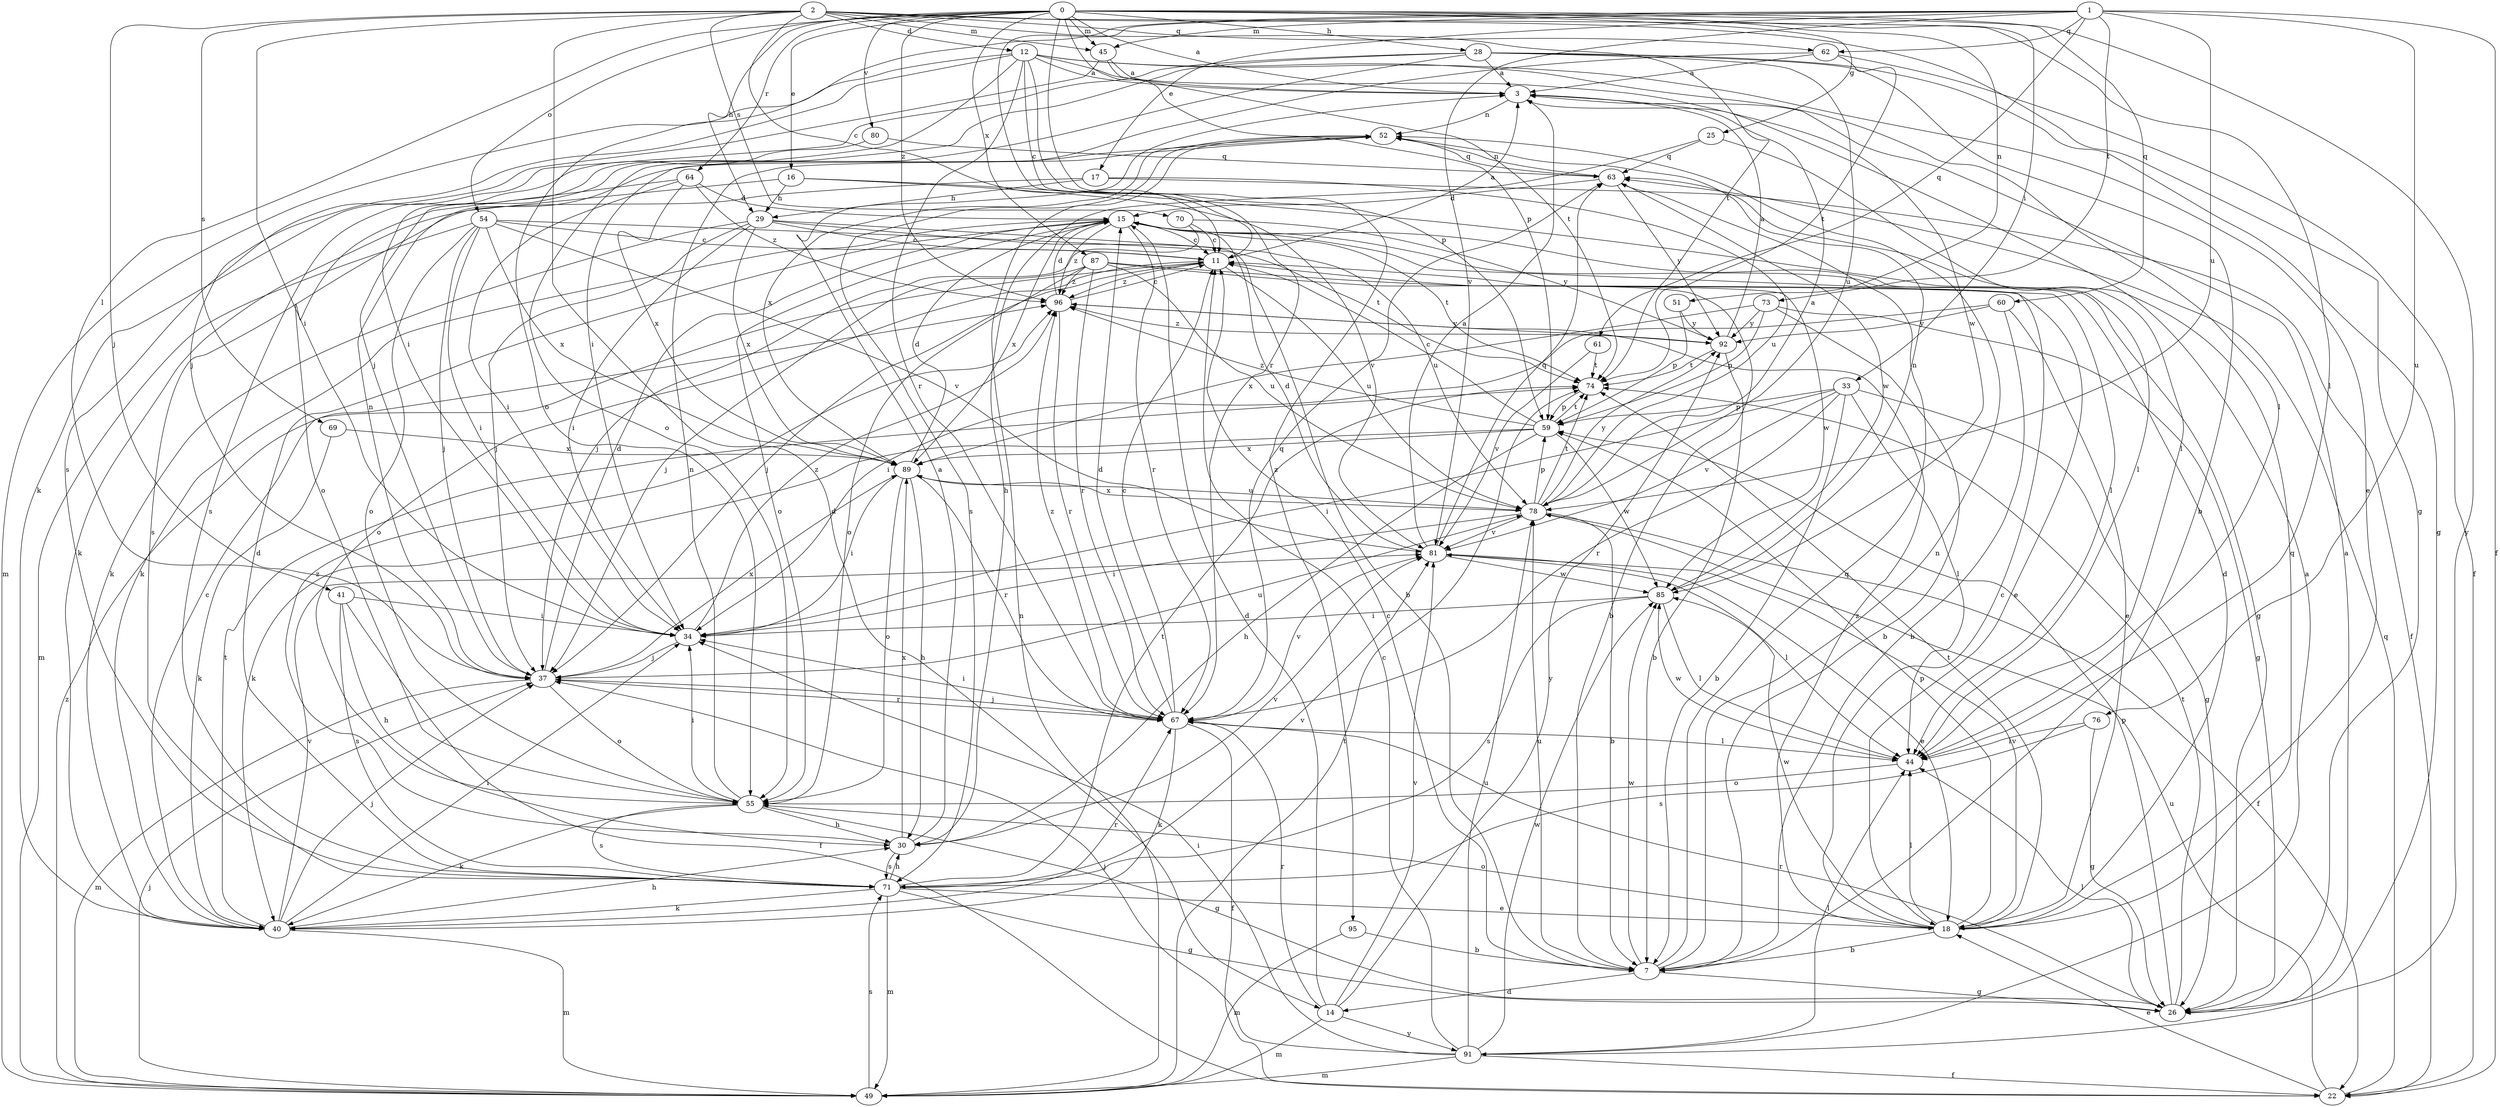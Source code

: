 strict digraph  {
0;
1;
2;
3;
7;
11;
12;
14;
15;
16;
17;
18;
22;
25;
26;
28;
29;
30;
33;
34;
37;
40;
41;
44;
45;
49;
51;
52;
54;
55;
59;
60;
61;
62;
63;
64;
67;
69;
70;
71;
73;
74;
76;
78;
80;
81;
85;
87;
89;
91;
92;
95;
96;
0 -> 3  [label=a];
0 -> 16  [label=e];
0 -> 25  [label=g];
0 -> 28  [label=h];
0 -> 29  [label=h];
0 -> 33  [label=i];
0 -> 41  [label=l];
0 -> 45  [label=m];
0 -> 51  [label=n];
0 -> 54  [label=o];
0 -> 59  [label=p];
0 -> 60  [label=q];
0 -> 64  [label=r];
0 -> 80  [label=v];
0 -> 87  [label=x];
0 -> 91  [label=y];
0 -> 95  [label=z];
0 -> 96  [label=z];
1 -> 17  [label=e];
1 -> 22  [label=f];
1 -> 45  [label=m];
1 -> 55  [label=o];
1 -> 61  [label=q];
1 -> 62  [label=q];
1 -> 67  [label=r];
1 -> 73  [label=t];
1 -> 76  [label=u];
1 -> 78  [label=u];
1 -> 81  [label=v];
2 -> 11  [label=c];
2 -> 12  [label=d];
2 -> 14  [label=d];
2 -> 26  [label=g];
2 -> 34  [label=i];
2 -> 37  [label=j];
2 -> 44  [label=l];
2 -> 45  [label=m];
2 -> 62  [label=q];
2 -> 69  [label=s];
2 -> 70  [label=s];
2 -> 74  [label=t];
3 -> 52  [label=n];
7 -> 11  [label=c];
7 -> 14  [label=d];
7 -> 26  [label=g];
7 -> 52  [label=n];
7 -> 63  [label=q];
7 -> 78  [label=u];
7 -> 85  [label=w];
11 -> 3  [label=a];
11 -> 37  [label=j];
11 -> 55  [label=o];
11 -> 78  [label=u];
11 -> 85  [label=w];
11 -> 96  [label=z];
12 -> 3  [label=a];
12 -> 11  [label=c];
12 -> 18  [label=e];
12 -> 34  [label=i];
12 -> 37  [label=j];
12 -> 44  [label=l];
12 -> 49  [label=m];
12 -> 59  [label=p];
12 -> 67  [label=r];
12 -> 85  [label=w];
14 -> 15  [label=d];
14 -> 49  [label=m];
14 -> 67  [label=r];
14 -> 81  [label=v];
14 -> 91  [label=y];
14 -> 92  [label=y];
15 -> 11  [label=c];
15 -> 26  [label=g];
15 -> 40  [label=k];
15 -> 44  [label=l];
15 -> 55  [label=o];
15 -> 67  [label=r];
15 -> 74  [label=t];
15 -> 89  [label=x];
15 -> 96  [label=z];
16 -> 29  [label=h];
16 -> 44  [label=l];
16 -> 71  [label=s];
16 -> 81  [label=v];
17 -> 22  [label=f];
17 -> 29  [label=h];
17 -> 40  [label=k];
17 -> 78  [label=u];
18 -> 7  [label=b];
18 -> 11  [label=c];
18 -> 15  [label=d];
18 -> 44  [label=l];
18 -> 55  [label=o];
18 -> 59  [label=p];
18 -> 63  [label=q];
18 -> 74  [label=t];
18 -> 81  [label=v];
18 -> 85  [label=w];
18 -> 96  [label=z];
22 -> 18  [label=e];
22 -> 63  [label=q];
22 -> 78  [label=u];
25 -> 30  [label=h];
25 -> 44  [label=l];
25 -> 63  [label=q];
26 -> 3  [label=a];
26 -> 44  [label=l];
26 -> 59  [label=p];
26 -> 67  [label=r];
26 -> 74  [label=t];
28 -> 3  [label=a];
28 -> 7  [label=b];
28 -> 26  [label=g];
28 -> 37  [label=j];
28 -> 40  [label=k];
28 -> 55  [label=o];
28 -> 78  [label=u];
29 -> 7  [label=b];
29 -> 11  [label=c];
29 -> 34  [label=i];
29 -> 37  [label=j];
29 -> 40  [label=k];
29 -> 78  [label=u];
29 -> 89  [label=x];
30 -> 3  [label=a];
30 -> 71  [label=s];
30 -> 81  [label=v];
30 -> 89  [label=x];
30 -> 96  [label=z];
33 -> 7  [label=b];
33 -> 26  [label=g];
33 -> 34  [label=i];
33 -> 44  [label=l];
33 -> 59  [label=p];
33 -> 67  [label=r];
33 -> 81  [label=v];
34 -> 37  [label=j];
34 -> 96  [label=z];
37 -> 15  [label=d];
37 -> 49  [label=m];
37 -> 52  [label=n];
37 -> 55  [label=o];
37 -> 67  [label=r];
37 -> 78  [label=u];
37 -> 89  [label=x];
40 -> 11  [label=c];
40 -> 30  [label=h];
40 -> 34  [label=i];
40 -> 37  [label=j];
40 -> 49  [label=m];
40 -> 67  [label=r];
40 -> 74  [label=t];
40 -> 81  [label=v];
41 -> 22  [label=f];
41 -> 30  [label=h];
41 -> 34  [label=i];
41 -> 71  [label=s];
44 -> 55  [label=o];
44 -> 85  [label=w];
45 -> 3  [label=a];
45 -> 71  [label=s];
45 -> 74  [label=t];
49 -> 37  [label=j];
49 -> 52  [label=n];
49 -> 71  [label=s];
49 -> 74  [label=t];
49 -> 96  [label=z];
51 -> 59  [label=p];
51 -> 92  [label=y];
52 -> 63  [label=q];
52 -> 71  [label=s];
52 -> 89  [label=x];
54 -> 11  [label=c];
54 -> 34  [label=i];
54 -> 37  [label=j];
54 -> 49  [label=m];
54 -> 55  [label=o];
54 -> 74  [label=t];
54 -> 81  [label=v];
54 -> 89  [label=x];
55 -> 26  [label=g];
55 -> 30  [label=h];
55 -> 34  [label=i];
55 -> 40  [label=k];
55 -> 52  [label=n];
55 -> 71  [label=s];
59 -> 11  [label=c];
59 -> 30  [label=h];
59 -> 40  [label=k];
59 -> 74  [label=t];
59 -> 85  [label=w];
59 -> 89  [label=x];
59 -> 96  [label=z];
60 -> 7  [label=b];
60 -> 18  [label=e];
60 -> 34  [label=i];
60 -> 92  [label=y];
61 -> 74  [label=t];
61 -> 81  [label=v];
62 -> 3  [label=a];
62 -> 22  [label=f];
62 -> 34  [label=i];
62 -> 74  [label=t];
63 -> 15  [label=d];
63 -> 52  [label=n];
63 -> 85  [label=w];
63 -> 92  [label=y];
64 -> 15  [label=d];
64 -> 34  [label=i];
64 -> 55  [label=o];
64 -> 89  [label=x];
64 -> 96  [label=z];
67 -> 11  [label=c];
67 -> 15  [label=d];
67 -> 22  [label=f];
67 -> 34  [label=i];
67 -> 37  [label=j];
67 -> 40  [label=k];
67 -> 44  [label=l];
67 -> 63  [label=q];
67 -> 81  [label=v];
67 -> 96  [label=z];
69 -> 40  [label=k];
69 -> 89  [label=x];
70 -> 11  [label=c];
70 -> 37  [label=j];
70 -> 92  [label=y];
71 -> 15  [label=d];
71 -> 18  [label=e];
71 -> 26  [label=g];
71 -> 30  [label=h];
71 -> 40  [label=k];
71 -> 49  [label=m];
71 -> 74  [label=t];
71 -> 81  [label=v];
73 -> 7  [label=b];
73 -> 26  [label=g];
73 -> 59  [label=p];
73 -> 89  [label=x];
73 -> 92  [label=y];
74 -> 59  [label=p];
76 -> 26  [label=g];
76 -> 44  [label=l];
76 -> 71  [label=s];
78 -> 3  [label=a];
78 -> 7  [label=b];
78 -> 22  [label=f];
78 -> 34  [label=i];
78 -> 59  [label=p];
78 -> 74  [label=t];
78 -> 81  [label=v];
78 -> 89  [label=x];
78 -> 92  [label=y];
80 -> 63  [label=q];
80 -> 71  [label=s];
81 -> 3  [label=a];
81 -> 15  [label=d];
81 -> 18  [label=e];
81 -> 44  [label=l];
81 -> 63  [label=q];
81 -> 85  [label=w];
85 -> 34  [label=i];
85 -> 44  [label=l];
85 -> 52  [label=n];
85 -> 71  [label=s];
87 -> 7  [label=b];
87 -> 18  [label=e];
87 -> 37  [label=j];
87 -> 55  [label=o];
87 -> 67  [label=r];
87 -> 78  [label=u];
87 -> 96  [label=z];
89 -> 15  [label=d];
89 -> 30  [label=h];
89 -> 34  [label=i];
89 -> 55  [label=o];
89 -> 67  [label=r];
89 -> 78  [label=u];
91 -> 3  [label=a];
91 -> 11  [label=c];
91 -> 22  [label=f];
91 -> 34  [label=i];
91 -> 37  [label=j];
91 -> 44  [label=l];
91 -> 49  [label=m];
91 -> 78  [label=u];
91 -> 85  [label=w];
92 -> 3  [label=a];
92 -> 7  [label=b];
92 -> 74  [label=t];
92 -> 96  [label=z];
95 -> 7  [label=b];
95 -> 49  [label=m];
96 -> 11  [label=c];
96 -> 15  [label=d];
96 -> 67  [label=r];
96 -> 92  [label=y];
}
